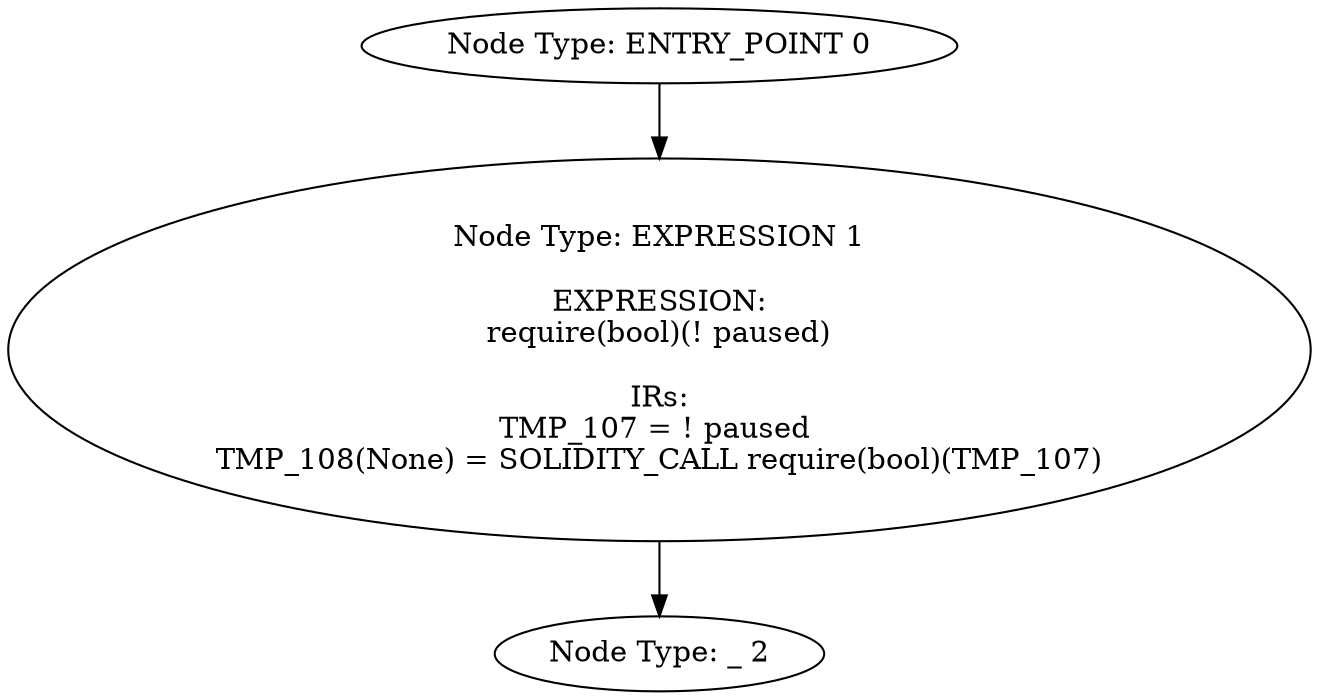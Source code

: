 digraph{
0[label="Node Type: ENTRY_POINT 0
"];
0->1;
1[label="Node Type: EXPRESSION 1

EXPRESSION:
require(bool)(! paused)

IRs:
TMP_107 = ! paused 
TMP_108(None) = SOLIDITY_CALL require(bool)(TMP_107)"];
1->2;
2[label="Node Type: _ 2
"];
}
